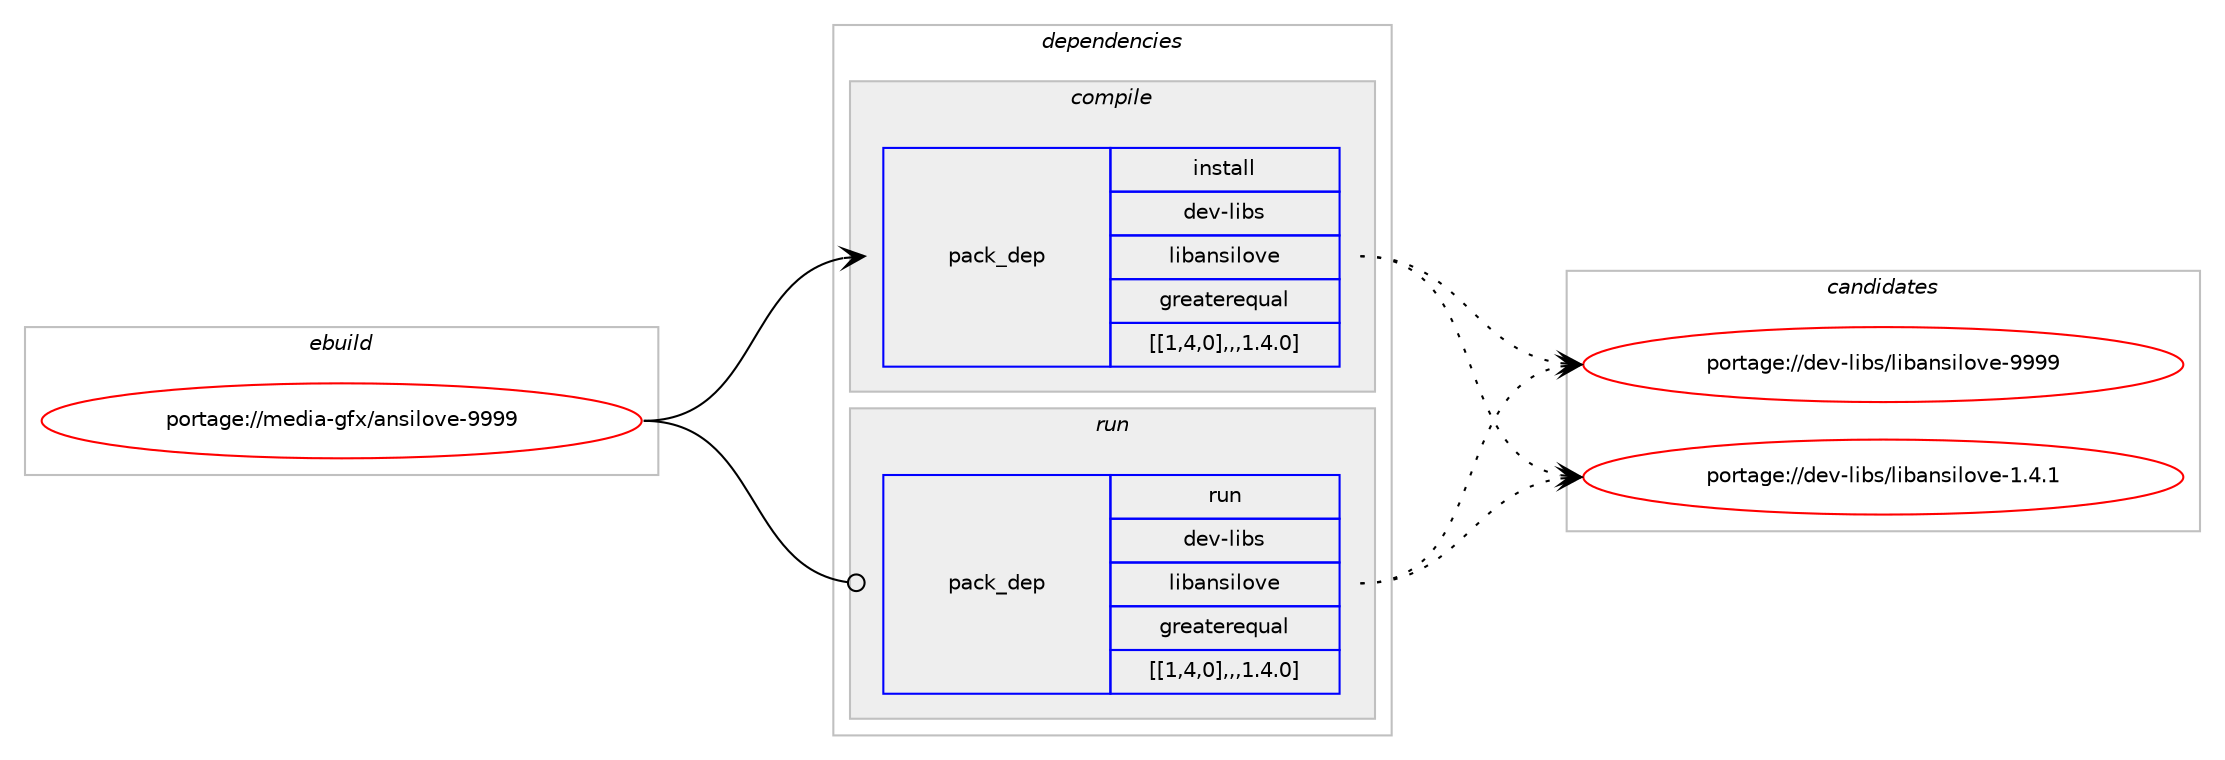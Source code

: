 digraph prolog {

# *************
# Graph options
# *************

newrank=true;
concentrate=true;
compound=true;
graph [rankdir=LR,fontname=Helvetica,fontsize=10,ranksep=1.5];#, ranksep=2.5, nodesep=0.2];
edge  [arrowhead=vee];
node  [fontname=Helvetica,fontsize=10];

# **********
# The ebuild
# **********

subgraph cluster_leftcol {
color=gray;
label=<<i>ebuild</i>>;
id [label="portage://media-gfx/ansilove-9999", color=red, width=4, href="../media-gfx/ansilove-9999.svg"];
}

# ****************
# The dependencies
# ****************

subgraph cluster_midcol {
color=gray;
label=<<i>dependencies</i>>;
subgraph cluster_compile {
fillcolor="#eeeeee";
style=filled;
label=<<i>compile</i>>;
subgraph pack224993 {
dependency304075 [label=<<TABLE BORDER="0" CELLBORDER="1" CELLSPACING="0" CELLPADDING="4" WIDTH="220"><TR><TD ROWSPAN="6" CELLPADDING="30">pack_dep</TD></TR><TR><TD WIDTH="110">install</TD></TR><TR><TD>dev-libs</TD></TR><TR><TD>libansilove</TD></TR><TR><TD>greaterequal</TD></TR><TR><TD>[[1,4,0],,,1.4.0]</TD></TR></TABLE>>, shape=none, color=blue];
}
id:e -> dependency304075:w [weight=20,style="solid",arrowhead="vee"];
}
subgraph cluster_compileandrun {
fillcolor="#eeeeee";
style=filled;
label=<<i>compile and run</i>>;
}
subgraph cluster_run {
fillcolor="#eeeeee";
style=filled;
label=<<i>run</i>>;
subgraph pack224997 {
dependency304078 [label=<<TABLE BORDER="0" CELLBORDER="1" CELLSPACING="0" CELLPADDING="4" WIDTH="220"><TR><TD ROWSPAN="6" CELLPADDING="30">pack_dep</TD></TR><TR><TD WIDTH="110">run</TD></TR><TR><TD>dev-libs</TD></TR><TR><TD>libansilove</TD></TR><TR><TD>greaterequal</TD></TR><TR><TD>[[1,4,0],,,1.4.0]</TD></TR></TABLE>>, shape=none, color=blue];
}
id:e -> dependency304078:w [weight=20,style="solid",arrowhead="odot"];
}
}

# **************
# The candidates
# **************

subgraph cluster_choices {
rank=same;
color=gray;
label=<<i>candidates</i>>;

subgraph choice224791 {
color=black;
nodesep=1;
choice10010111845108105981154710810598971101151051081111181014557575757 [label="portage://dev-libs/libansilove-9999", color=red, width=4,href="../dev-libs/libansilove-9999.svg"];
choice1001011184510810598115471081059897110115105108111118101454946524649 [label="portage://dev-libs/libansilove-1.4.1", color=red, width=4,href="../dev-libs/libansilove-1.4.1.svg"];
dependency304075:e -> choice10010111845108105981154710810598971101151051081111181014557575757:w [style=dotted,weight="100"];
dependency304075:e -> choice1001011184510810598115471081059897110115105108111118101454946524649:w [style=dotted,weight="100"];
}
subgraph choice224799 {
color=black;
nodesep=1;
choice10010111845108105981154710810598971101151051081111181014557575757 [label="portage://dev-libs/libansilove-9999", color=red, width=4,href="../dev-libs/libansilove-9999.svg"];
choice1001011184510810598115471081059897110115105108111118101454946524649 [label="portage://dev-libs/libansilove-1.4.1", color=red, width=4,href="../dev-libs/libansilove-1.4.1.svg"];
dependency304078:e -> choice10010111845108105981154710810598971101151051081111181014557575757:w [style=dotted,weight="100"];
dependency304078:e -> choice1001011184510810598115471081059897110115105108111118101454946524649:w [style=dotted,weight="100"];
}
}

}
